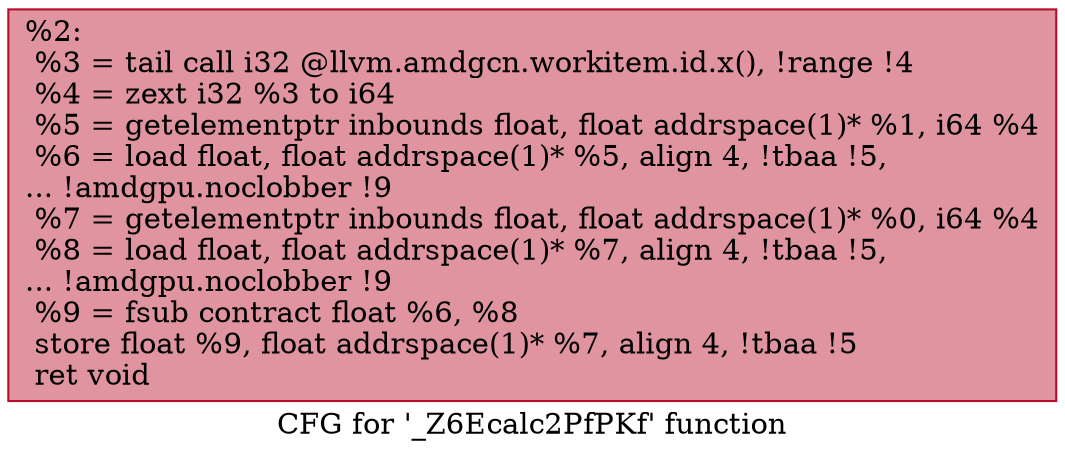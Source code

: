 digraph "CFG for '_Z6Ecalc2PfPKf' function" {
	label="CFG for '_Z6Ecalc2PfPKf' function";

	Node0x48e4c30 [shape=record,color="#b70d28ff", style=filled, fillcolor="#b70d2870",label="{%2:\l  %3 = tail call i32 @llvm.amdgcn.workitem.id.x(), !range !4\l  %4 = zext i32 %3 to i64\l  %5 = getelementptr inbounds float, float addrspace(1)* %1, i64 %4\l  %6 = load float, float addrspace(1)* %5, align 4, !tbaa !5,\l... !amdgpu.noclobber !9\l  %7 = getelementptr inbounds float, float addrspace(1)* %0, i64 %4\l  %8 = load float, float addrspace(1)* %7, align 4, !tbaa !5,\l... !amdgpu.noclobber !9\l  %9 = fsub contract float %6, %8\l  store float %9, float addrspace(1)* %7, align 4, !tbaa !5\l  ret void\l}"];
}
